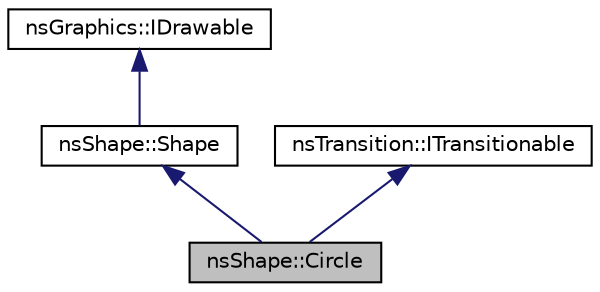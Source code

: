 digraph "nsShape::Circle"
{
 // LATEX_PDF_SIZE
  edge [fontname="Helvetica",fontsize="10",labelfontname="Helvetica",labelfontsize="10"];
  node [fontname="Helvetica",fontsize="10",shape=record];
  Node1 [label="nsShape::Circle",height=0.2,width=0.4,color="black", fillcolor="grey75", style="filled", fontcolor="black",tooltip="Classe représentant un cercle."];
  Node2 -> Node1 [dir="back",color="midnightblue",fontsize="10",style="solid",fontname="Helvetica"];
  Node2 [label="nsShape::Shape",height=0.2,width=0.4,color="black", fillcolor="white", style="filled",URL="$classns_shape_1_1_shape.html",tooltip="Classe de base pour une forme."];
  Node3 -> Node2 [dir="back",color="midnightblue",fontsize="10",style="solid",fontname="Helvetica"];
  Node3 [label="nsGraphics::IDrawable",height=0.2,width=0.4,color="black", fillcolor="white", style="filled",URL="$classns_graphics_1_1_i_drawable.html",tooltip="Interface pour un objet affichable."];
  Node4 -> Node1 [dir="back",color="midnightblue",fontsize="10",style="solid",fontname="Helvetica"];
  Node4 [label="nsTransition::ITransitionable",height=0.2,width=0.4,color="black", fillcolor="white", style="filled",URL="$classns_transition_1_1_i_transitionable.html",tooltip="Une classe abstraite pour n'importe quelle élément pouvant effectuer une transition entre deux états."];
}
